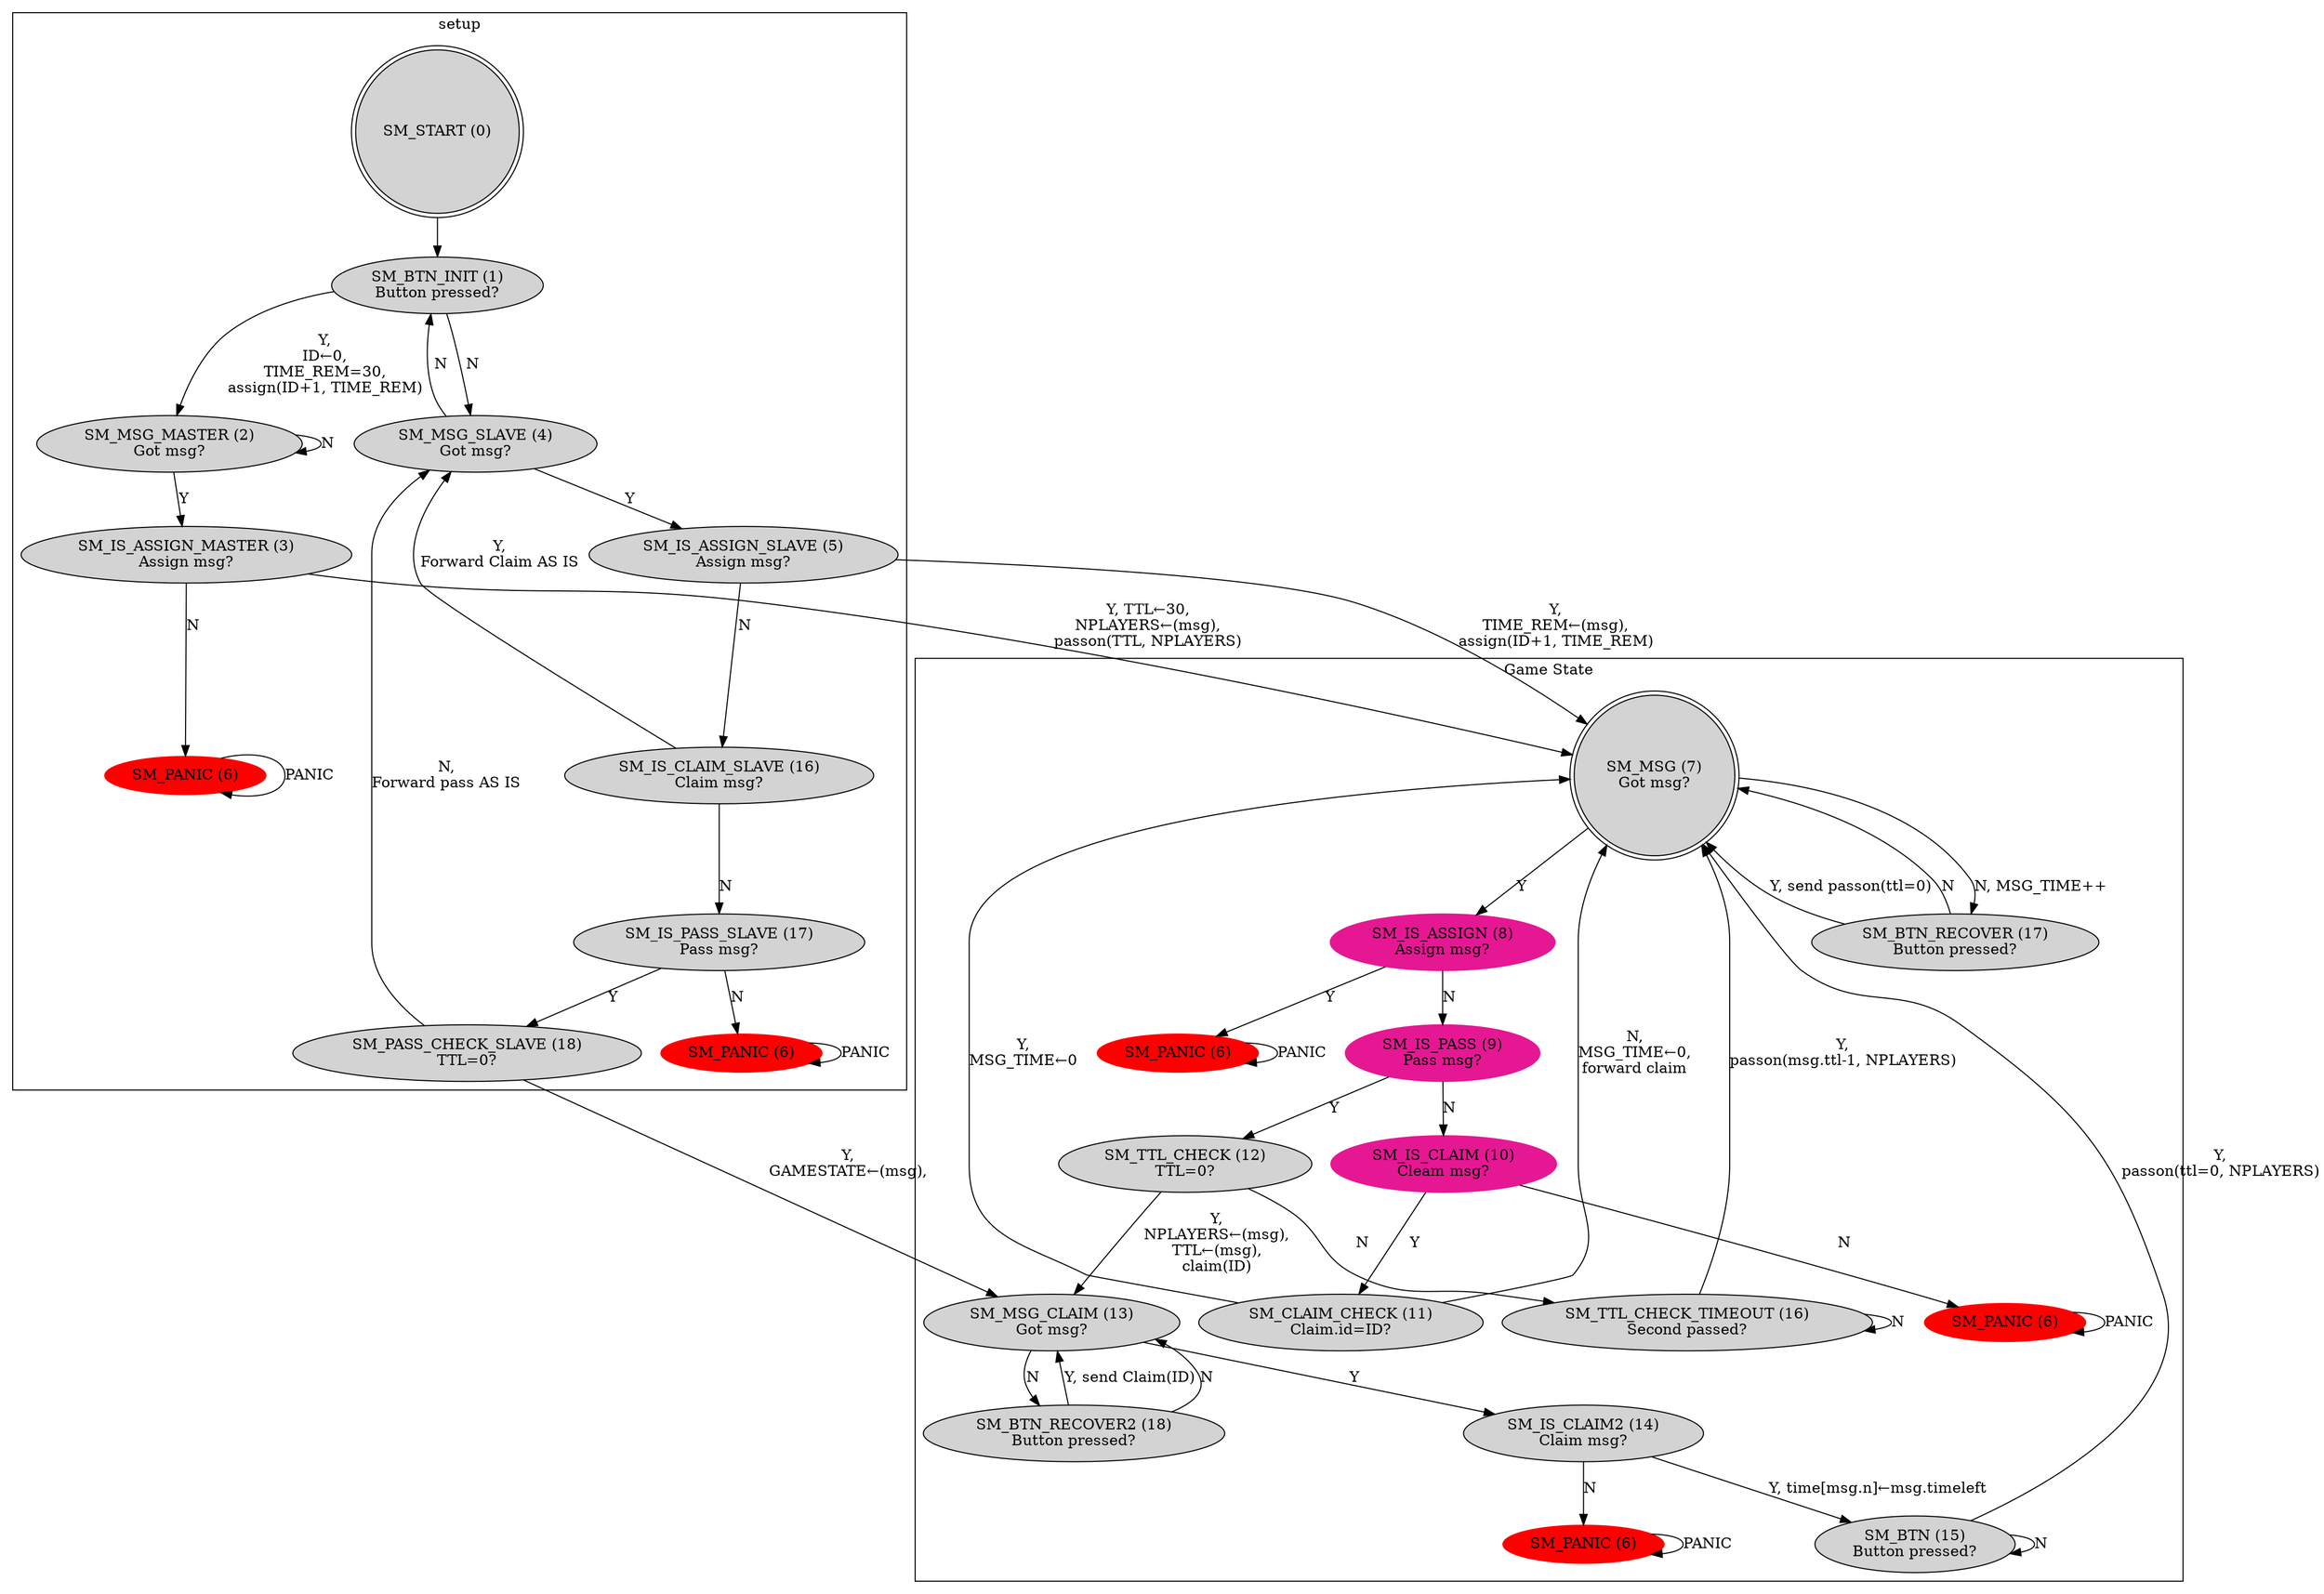 digraph G {
    graph [layout = dot]

    subgraph cluster_0 {
        label = "setup";
        node [style = filled];
        SM_START [label = "SM_START (0)", shape=doublecircle];
        SM_BTN_INIT [label = "SM_BTN_INIT (1)\nButton pressed?"];
        SM_MSG_MASTER [label = "SM_MSG_MASTER (2)\nGot msg?"];
        SM_IS_ASSIGN_MASTER [label = "SM_IS_ASSIGN_MASTER (3)\nAssign msg?"];
        SM_MSG_SLAVE [label = "SM_MSG_SLAVE (4)\nGot msg?"];
        SM_IS_ASSIGN_SLAVE [label = "SM_IS_ASSIGN_SLAVE (5)\nAssign msg?"];
        SM_IS_CLAIM_SLAVE [label = "SM_IS_CLAIM_SLAVE (16)\nClaim msg?"];
        SM_IS_PASS_SLAVE [label = "SM_IS_PASS_SLAVE (17)\nPass msg?"];
        SM_PASS_CHECK_SLAVE [label = "SM_PASS_CHECK_SLAVE (18)\nTTL=0?"];

        SM_PANIC1 [label = "SM_PANIC (6)", style = filled, color = red];
        SM_PANIC2 [label = "SM_PANIC (6)", style = filled, color = red];
    }

    subgraph cluster_1 {
        label = "Game State";
        node [style = filled];

        SM_MSG [label = "SM_MSG (7)\nGot msg?", shape=doublecircle];

        SM_IS_ASSIGN [color = ".9, .9, .9", label = "SM_IS_ASSIGN (8)\nAssign msg?"];
        SM_IS_PASS [color =  ".9, .9, .9", label = "SM_IS_PASS (9)\nPass msg?"];
        SM_IS_CLAIM [color =   ".9, .9, .9", label = "SM_IS_CLAIM (10)\nCleam msg?"];

        SM_CLAIM_CHECK [label = "SM_CLAIM_CHECK (11)\nClaim.id=ID?"];
        SM_TTL_CHECK [label = "SM_TTL_CHECK (12)\nTTL=0?"];
        SM_MSG_CLAIM [label = "SM_MSG_CLAIM (13)\nGot msg?"];
        SM_IS_CLAIM2 [label = "SM_IS_CLAIM2 (14)\nClaim msg?"];
        SM_BTN [label = "SM_BTN (15)\nButton pressed?"];
        SM_TTL_CHECK_TIMEOUT [label = "SM_TTL_CHECK_TIMEOUT (16)\nSecond passed?"];
        SM_BTN_RECOVER [label = "SM_BTN_RECOVER (17)\nButton pressed?"];
        SM_BTN_RECOVER2 [label = "SM_BTN_RECOVER2 (18)\nButton pressed?"];

        SM_PANIC3 [label = "SM_PANIC (6)", style = filled, color = red];
        SM_PANIC4 [label = "SM_PANIC (6)", style = filled, color = red];
        SM_PANIC5 [label = "SM_PANIC (6)", style = filled, color = red];
    }

    // SETUP
    SM_START -> SM_BTN_INIT;
    SM_BTN_INIT -> SM_MSG_MASTER [label = "Y,\nID←0,\nTIME_REM=30,\nassign(ID+1, TIME_REM)"];
    SM_BTN_INIT -> SM_MSG_SLAVE [label = "N"];
    SM_MSG_MASTER -> SM_IS_ASSIGN_MASTER [label = "Y"];
    SM_MSG_MASTER -> SM_MSG_MASTER [label = "N"];
    SM_IS_ASSIGN_MASTER -> SM_MSG [label = "Y, TTL←30,\nNPLAYERS←(msg),\npasson(TTL, NPLAYERS)"];
    SM_IS_ASSIGN_MASTER -> SM_PANIC1 [label = "N"];
    SM_MSG_SLAVE -> SM_IS_ASSIGN_SLAVE [label = "Y"];
    SM_MSG_SLAVE -> SM_BTN_INIT [label = "N"];
    SM_IS_ASSIGN_SLAVE -> SM_MSG [label = "Y,\nTIME_REM←(msg),\nassign(ID+1, TIME_REM)"];
    SM_IS_ASSIGN_SLAVE -> SM_IS_CLAIM_SLAVE [label = "N"];
    SM_IS_CLAIM_SLAVE -> SM_MSG_SLAVE [label = "Y,\nForward Claim AS IS"];
    SM_IS_CLAIM_SLAVE -> SM_IS_PASS_SLAVE [label = "N"];
    SM_IS_PASS_SLAVE -> SM_PASS_CHECK_SLAVE [label = "Y"];
    SM_IS_PASS_SLAVE -> SM_PANIC2 [label = "N"];
    SM_PASS_CHECK_SLAVE -> SM_MSG_CLAIM [label = "Y,\nGAMESTATE←(msg),\n"];
    SM_PASS_CHECK_SLAVE -> SM_MSG_SLAVE [label = "N,\nForward pass AS IS"];

    SM_PANIC1 -> SM_PANIC1 [label = "PANIC"];
    SM_PANIC2 -> SM_PANIC2 [label = "PANIC"];
    SM_PANIC3 -> SM_PANIC3 [label = "PANIC"];
    SM_PANIC4 -> SM_PANIC4 [label = "PANIC"];
    SM_PANIC5 -> SM_PANIC5 [label = "PANIC"];

    // REGULAR GAME
    SM_MSG -> SM_IS_ASSIGN [label = "Y"];
    SM_MSG -> SM_BTN_RECOVER [label = "N, MSG_TIME++"];
    SM_BTN_RECOVER -> SM_MSG [label = "Y, send passon(ttl=0)"];
    SM_BTN_RECOVER -> SM_MSG [label = "N"];
    SM_IS_ASSIGN -> SM_PANIC3 [label = "Y"];
    SM_IS_ASSIGN -> SM_IS_PASS [label = "N"];
    SM_IS_PASS -> SM_TTL_CHECK [label = "Y"];
    SM_IS_PASS -> SM_IS_CLAIM [label = "N"];
    SM_IS_CLAIM -> SM_CLAIM_CHECK [label = "Y"];
    SM_IS_CLAIM -> SM_PANIC4 [label = "N"];
    SM_CLAIM_CHECK -> SM_MSG [label = "Y,\nMSG_TIME←0"];
    SM_CLAIM_CHECK -> SM_MSG [label = "N,\nMSG_TIME←0,\nforward claim"];
    SM_TTL_CHECK -> SM_MSG_CLAIM [label = "Y,\nNPLAYERS←(msg),\nTTL←(msg),\nclaim(ID)"];
    SM_TTL_CHECK -> SM_TTL_CHECK_TIMEOUT [label = "N"];
    SM_TTL_CHECK_TIMEOUT -> SM_MSG [label = "Y,\npasson(msg.ttl-1, NPLAYERS)"];
    SM_TTL_CHECK_TIMEOUT -> SM_TTL_CHECK_TIMEOUT [label = "N"];
    SM_MSG_CLAIM -> SM_IS_CLAIM2 [label = "Y"];
    SM_MSG_CLAIM -> SM_BTN_RECOVER2 [label = "N"];

    SM_BTN_RECOVER2 -> SM_MSG_CLAIM [label = "Y, send Claim(ID)"];
    SM_BTN_RECOVER2 -> SM_MSG_CLAIM [label = "N"];

    SM_IS_CLAIM2 -> SM_BTN [label = "Y, time[msg.n]←msg.timeleft"];
    SM_IS_CLAIM2 -> SM_PANIC5 [label = "N"];
    SM_BTN -> SM_MSG [label = "Y,\npasson(ttl=0, NPLAYERS)"];
    SM_BTN -> SM_BTN [label = "N"];
}
